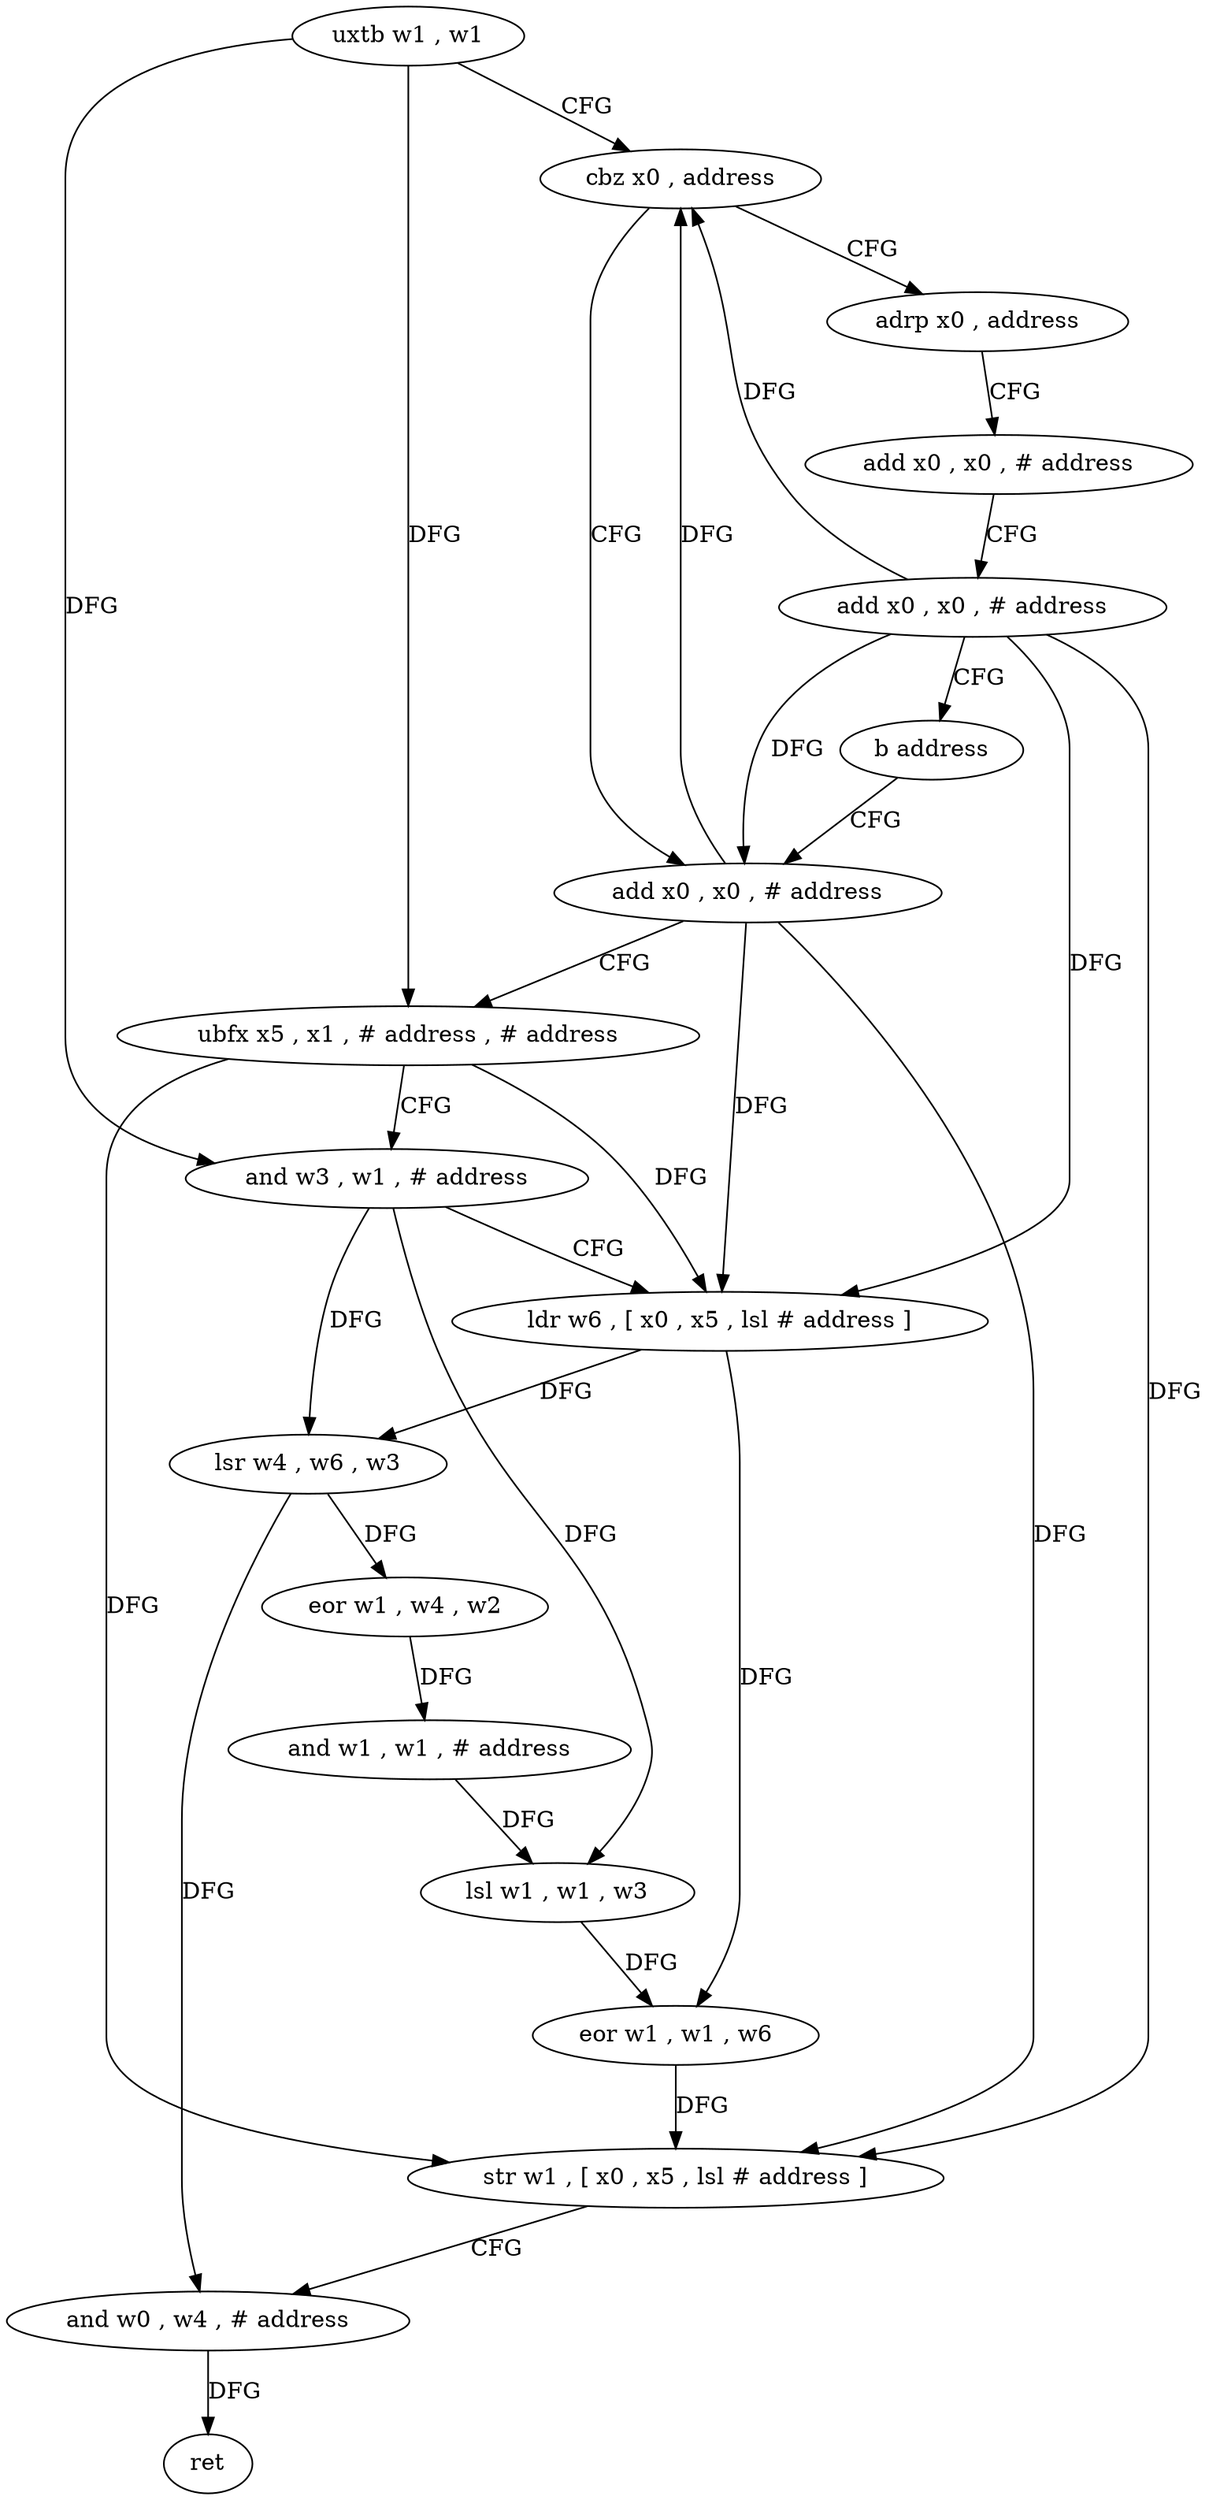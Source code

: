 digraph "func" {
"4317200" [label = "uxtb w1 , w1" ]
"4317204" [label = "cbz x0 , address" ]
"4317256" [label = "adrp x0 , address" ]
"4317208" [label = "add x0 , x0 , # address" ]
"4317260" [label = "add x0 , x0 , # address" ]
"4317264" [label = "add x0 , x0 , # address" ]
"4317268" [label = "b address" ]
"4317212" [label = "ubfx x5 , x1 , # address , # address" ]
"4317216" [label = "and w3 , w1 , # address" ]
"4317220" [label = "ldr w6 , [ x0 , x5 , lsl # address ]" ]
"4317224" [label = "lsr w4 , w6 , w3" ]
"4317228" [label = "eor w1 , w4 , w2" ]
"4317232" [label = "and w1 , w1 , # address" ]
"4317236" [label = "lsl w1 , w1 , w3" ]
"4317240" [label = "eor w1 , w1 , w6" ]
"4317244" [label = "str w1 , [ x0 , x5 , lsl # address ]" ]
"4317248" [label = "and w0 , w4 , # address" ]
"4317252" [label = "ret" ]
"4317200" -> "4317204" [ label = "CFG" ]
"4317200" -> "4317212" [ label = "DFG" ]
"4317200" -> "4317216" [ label = "DFG" ]
"4317204" -> "4317256" [ label = "CFG" ]
"4317204" -> "4317208" [ label = "CFG" ]
"4317256" -> "4317260" [ label = "CFG" ]
"4317208" -> "4317212" [ label = "CFG" ]
"4317208" -> "4317204" [ label = "DFG" ]
"4317208" -> "4317220" [ label = "DFG" ]
"4317208" -> "4317244" [ label = "DFG" ]
"4317260" -> "4317264" [ label = "CFG" ]
"4317264" -> "4317268" [ label = "CFG" ]
"4317264" -> "4317204" [ label = "DFG" ]
"4317264" -> "4317208" [ label = "DFG" ]
"4317264" -> "4317220" [ label = "DFG" ]
"4317264" -> "4317244" [ label = "DFG" ]
"4317268" -> "4317208" [ label = "CFG" ]
"4317212" -> "4317216" [ label = "CFG" ]
"4317212" -> "4317220" [ label = "DFG" ]
"4317212" -> "4317244" [ label = "DFG" ]
"4317216" -> "4317220" [ label = "CFG" ]
"4317216" -> "4317224" [ label = "DFG" ]
"4317216" -> "4317236" [ label = "DFG" ]
"4317220" -> "4317224" [ label = "DFG" ]
"4317220" -> "4317240" [ label = "DFG" ]
"4317224" -> "4317228" [ label = "DFG" ]
"4317224" -> "4317248" [ label = "DFG" ]
"4317228" -> "4317232" [ label = "DFG" ]
"4317232" -> "4317236" [ label = "DFG" ]
"4317236" -> "4317240" [ label = "DFG" ]
"4317240" -> "4317244" [ label = "DFG" ]
"4317244" -> "4317248" [ label = "CFG" ]
"4317248" -> "4317252" [ label = "DFG" ]
}
